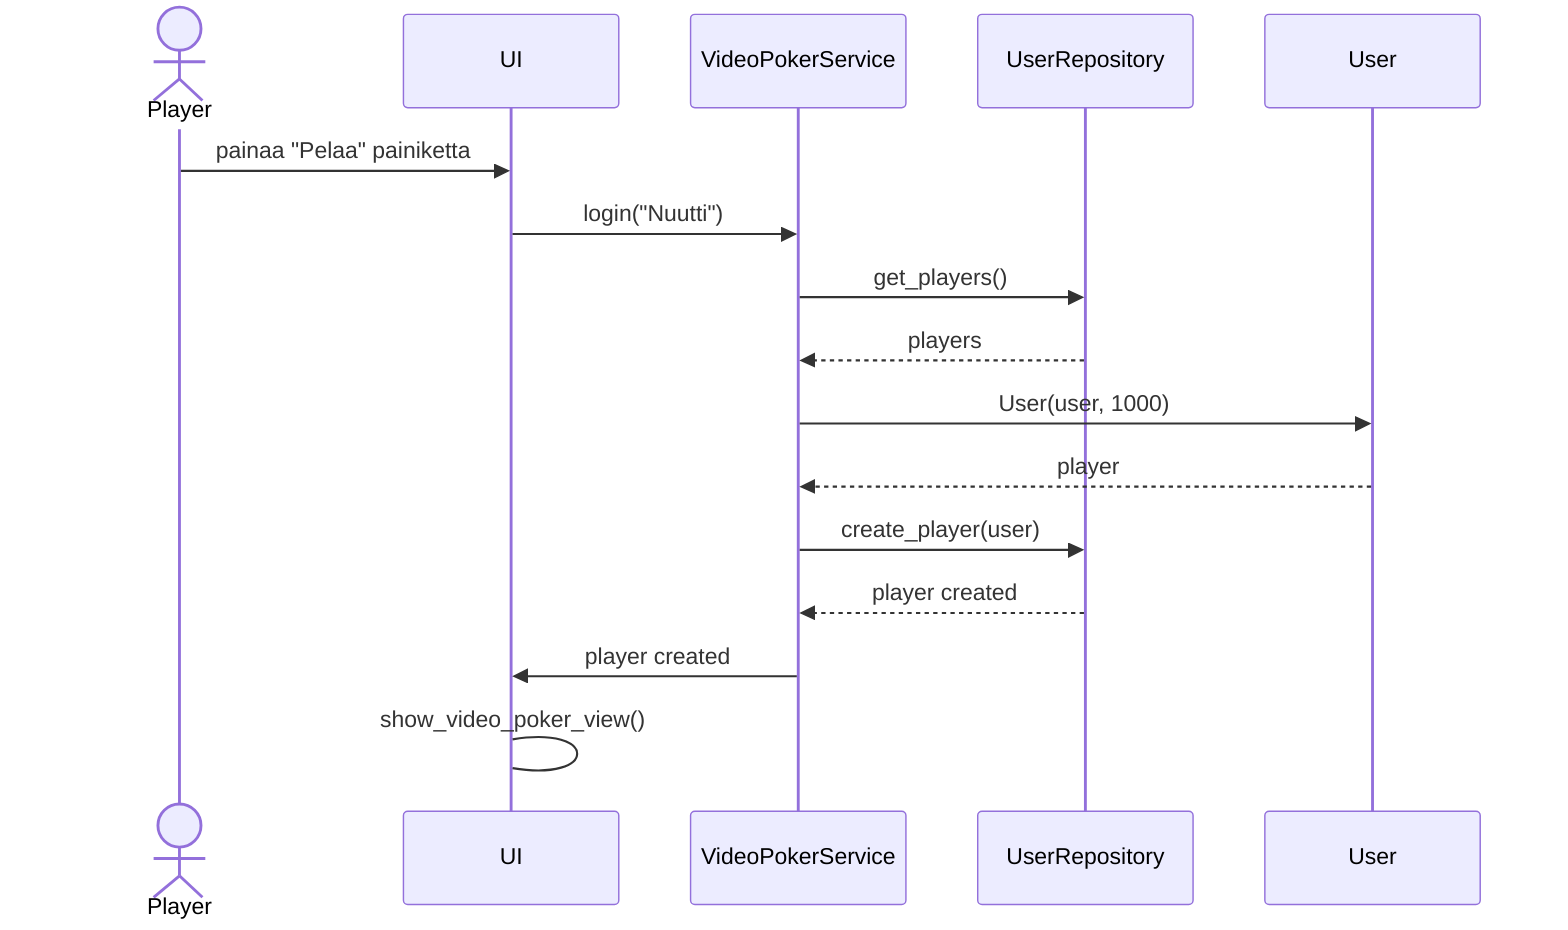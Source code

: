 sequenceDiagram
  actor Player
  participant UI
  participant VideoPokerService
  participant UserRepository
  Player->>UI: painaa "Pelaa" painiketta
  UI->>VideoPokerService: login("Nuutti")
  VideoPokerService->>UserRepository: get_players()
  UserRepository-->>VideoPokerService: players
  VideoPokerService->>User: User(user, 1000)
  User-->> VideoPokerService: player
  VideoPokerService->>UserRepository: create_player(user)
  UserRepository-->> VideoPokerService:  player created 
  VideoPokerService->>UI: player created 
  UI->UI: show_video_poker_view()